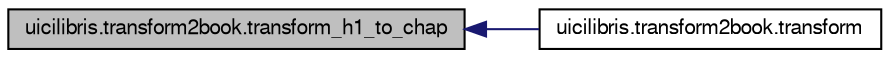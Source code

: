 digraph G
{
  edge [fontname="FreeSans",fontsize="10",labelfontname="FreeSans",labelfontsize="10"];
  node [fontname="FreeSans",fontsize="10",shape=record];
  rankdir="LR";
  Node1 [label="uicilibris.transform2book.transform_h1_to_chap",height=0.2,width=0.4,color="black", fillcolor="grey75", style="filled" fontcolor="black"];
  Node1 -> Node2 [dir="back",color="midnightblue",fontsize="10",style="solid"];
  Node2 [label="uicilibris.transform2book.transform",height=0.2,width=0.4,color="black", fillcolor="white", style="filled",URL="$namespaceuicilibris_1_1transform2book.html#aa875aed0b73e352b8524d65ff86ce35f",tooltip="convert/transform one line in context of state for w2book (wiki to book)"];
}
